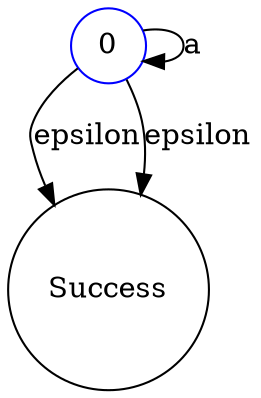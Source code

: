digraph TestCase8 { 0 [shape=circle,label="0",color="#0000FF"]; 1 [shape=circle,label="Success",color="#000000"]; 0 -> 0[label="a"]; 0 -> 1[label="epsilon"]; 0 -> 1[label="epsilon"]; }